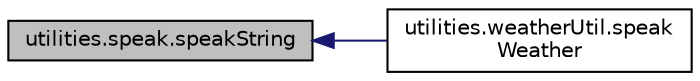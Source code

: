 digraph "utilities.speak.speakString"
{
  edge [fontname="Helvetica",fontsize="10",labelfontname="Helvetica",labelfontsize="10"];
  node [fontname="Helvetica",fontsize="10",shape=record];
  rankdir="LR";
  Node1 [label="utilities.speak.speakString",height=0.2,width=0.4,color="black", fillcolor="grey75", style="filled" fontcolor="black"];
  Node1 -> Node2 [dir="back",color="midnightblue",fontsize="10",style="solid",fontname="Helvetica"];
  Node2 [label="utilities.weatherUtil.speak\lWeather",height=0.2,width=0.4,color="black", fillcolor="white", style="filled",URL="$namespaceutilities_1_1weatherUtil.html#ab4f39af0acf3e385007faf1cdbced6be"];
}
